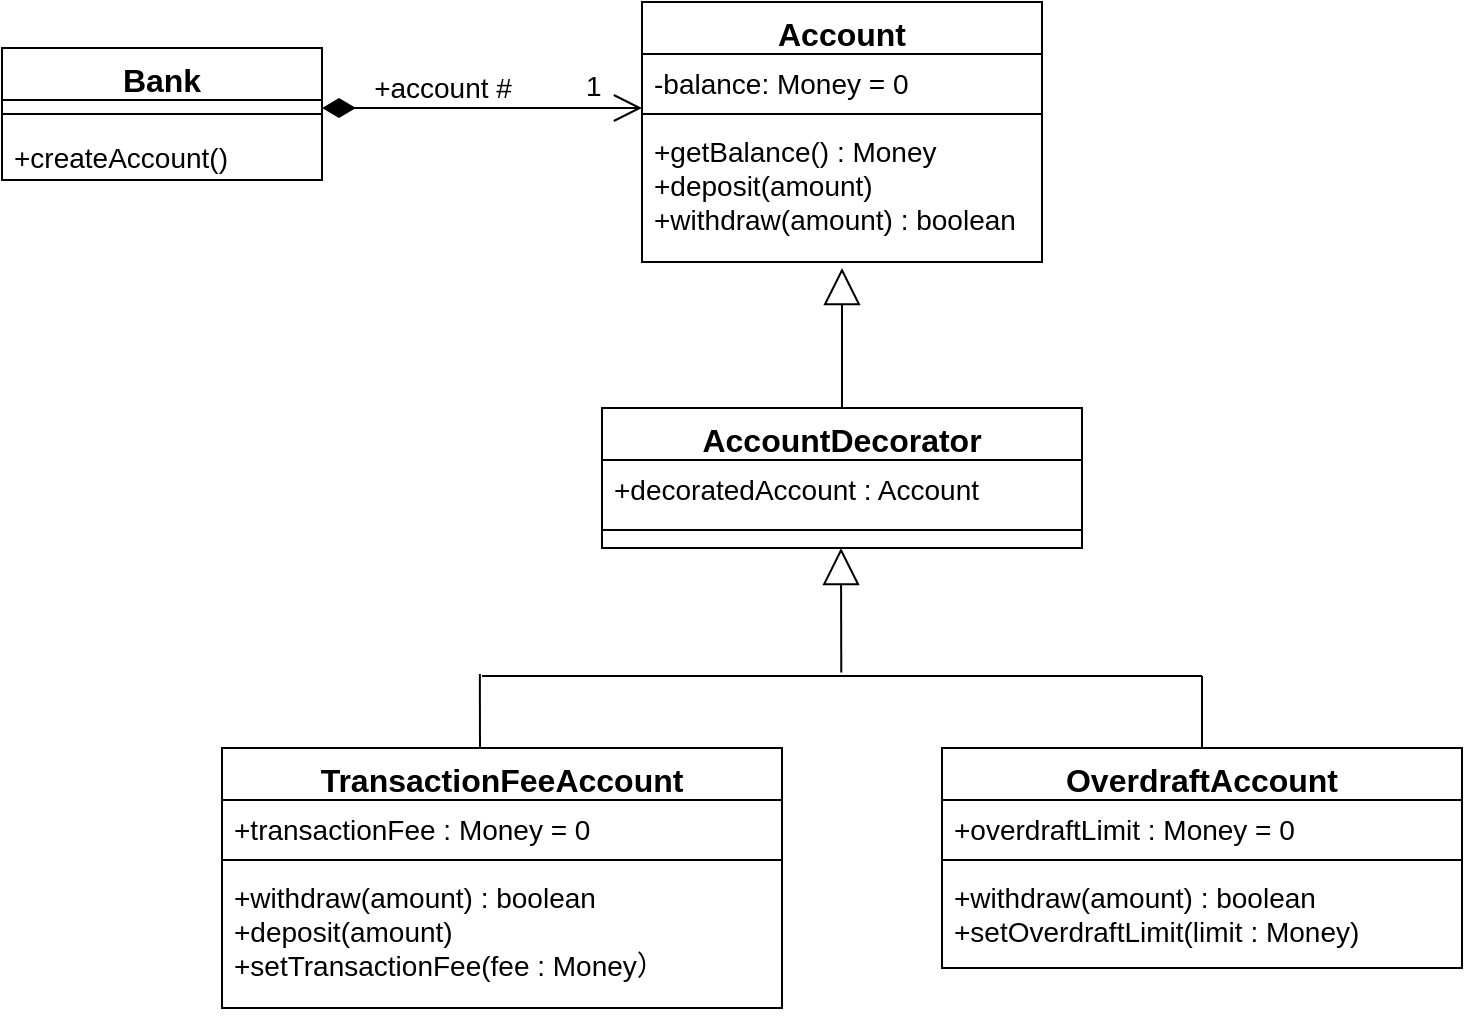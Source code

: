 <mxfile version="20.0.1" type="github">
  <diagram id="C5RBs43oDa-KdzZeNtuy" name="Page-1">
    <mxGraphModel dx="1038" dy="571" grid="1" gridSize="10" guides="1" tooltips="1" connect="1" arrows="1" fold="1" page="1" pageScale="1" pageWidth="827" pageHeight="1169" math="0" shadow="0">
      <root>
        <mxCell id="WIyWlLk6GJQsqaUBKTNV-0" />
        <mxCell id="WIyWlLk6GJQsqaUBKTNV-1" parent="WIyWlLk6GJQsqaUBKTNV-0" />
        <mxCell id="wfDCeTnzt-f3vH0i8Z8c-0" value="Bank" style="swimlane;fontStyle=1;align=center;verticalAlign=top;childLayout=stackLayout;horizontal=1;startSize=26;horizontalStack=0;resizeParent=1;resizeParentMax=0;resizeLast=0;collapsible=1;marginBottom=0;fontSize=16;" vertex="1" parent="WIyWlLk6GJQsqaUBKTNV-1">
          <mxGeometry x="80" y="370" width="160" height="66" as="geometry" />
        </mxCell>
        <mxCell id="wfDCeTnzt-f3vH0i8Z8c-2" value="" style="line;strokeWidth=1;fillColor=none;align=left;verticalAlign=middle;spacingTop=-1;spacingLeft=3;spacingRight=3;rotatable=0;labelPosition=right;points=[];portConstraint=eastwest;" vertex="1" parent="wfDCeTnzt-f3vH0i8Z8c-0">
          <mxGeometry y="26" width="160" height="14" as="geometry" />
        </mxCell>
        <mxCell id="wfDCeTnzt-f3vH0i8Z8c-3" value="+createAccount()" style="text;strokeColor=none;fillColor=none;align=left;verticalAlign=top;spacingLeft=4;spacingRight=4;overflow=hidden;rotatable=0;points=[[0,0.5],[1,0.5]];portConstraint=eastwest;fontSize=14;" vertex="1" parent="wfDCeTnzt-f3vH0i8Z8c-0">
          <mxGeometry y="40" width="160" height="26" as="geometry" />
        </mxCell>
        <mxCell id="wfDCeTnzt-f3vH0i8Z8c-4" value="1" style="endArrow=open;html=1;endSize=12;startArrow=diamondThin;startSize=14;startFill=1;edgeStyle=orthogonalEdgeStyle;align=left;verticalAlign=bottom;rounded=0;fontSize=14;" edge="1" parent="WIyWlLk6GJQsqaUBKTNV-1">
          <mxGeometry x="0.625" relative="1" as="geometry">
            <mxPoint x="240" y="400" as="sourcePoint" />
            <mxPoint x="400" y="400" as="targetPoint" />
            <Array as="points">
              <mxPoint x="310" y="400" />
              <mxPoint x="310" y="400" />
            </Array>
            <mxPoint as="offset" />
          </mxGeometry>
        </mxCell>
        <mxCell id="wfDCeTnzt-f3vH0i8Z8c-5" value="+account #" style="text;html=1;align=center;verticalAlign=middle;resizable=0;points=[];autosize=1;strokeColor=none;fillColor=none;fontSize=14;" vertex="1" parent="WIyWlLk6GJQsqaUBKTNV-1">
          <mxGeometry x="260" y="380" width="80" height="20" as="geometry" />
        </mxCell>
        <mxCell id="wfDCeTnzt-f3vH0i8Z8c-6" value="Account" style="swimlane;fontStyle=1;align=center;verticalAlign=top;childLayout=stackLayout;horizontal=1;startSize=26;horizontalStack=0;resizeParent=1;resizeParentMax=0;resizeLast=0;collapsible=1;marginBottom=0;fontSize=16;" vertex="1" parent="WIyWlLk6GJQsqaUBKTNV-1">
          <mxGeometry x="400" y="347" width="200" height="130" as="geometry" />
        </mxCell>
        <mxCell id="wfDCeTnzt-f3vH0i8Z8c-7" value="-balance: Money = 0" style="text;strokeColor=none;fillColor=none;align=left;verticalAlign=top;spacingLeft=4;spacingRight=4;overflow=hidden;rotatable=0;points=[[0,0.5],[1,0.5]];portConstraint=eastwest;fontSize=14;" vertex="1" parent="wfDCeTnzt-f3vH0i8Z8c-6">
          <mxGeometry y="26" width="200" height="26" as="geometry" />
        </mxCell>
        <mxCell id="wfDCeTnzt-f3vH0i8Z8c-8" value="" style="line;strokeWidth=1;fillColor=none;align=left;verticalAlign=middle;spacingTop=-1;spacingLeft=3;spacingRight=3;rotatable=0;labelPosition=right;points=[];portConstraint=eastwest;fontSize=14;" vertex="1" parent="wfDCeTnzt-f3vH0i8Z8c-6">
          <mxGeometry y="52" width="200" height="8" as="geometry" />
        </mxCell>
        <mxCell id="wfDCeTnzt-f3vH0i8Z8c-9" value="+getBalance() : Money&#xa;+deposit(amount)&#xa;+withdraw(amount) : boolean&#xa;" style="text;strokeColor=none;fillColor=none;align=left;verticalAlign=top;spacingLeft=4;spacingRight=4;overflow=hidden;rotatable=0;points=[[0,0.5],[1,0.5]];portConstraint=eastwest;fontSize=14;" vertex="1" parent="wfDCeTnzt-f3vH0i8Z8c-6">
          <mxGeometry y="60" width="200" height="70" as="geometry" />
        </mxCell>
        <mxCell id="wfDCeTnzt-f3vH0i8Z8c-10" value="AccountDecorator" style="swimlane;fontStyle=1;align=center;verticalAlign=top;childLayout=stackLayout;horizontal=1;startSize=26;horizontalStack=0;resizeParent=1;resizeParentMax=0;resizeLast=0;collapsible=1;marginBottom=0;fontSize=16;" vertex="1" parent="WIyWlLk6GJQsqaUBKTNV-1">
          <mxGeometry x="380" y="550" width="240" height="70" as="geometry" />
        </mxCell>
        <mxCell id="wfDCeTnzt-f3vH0i8Z8c-11" value="+decoratedAccount : Account" style="text;strokeColor=none;fillColor=none;align=left;verticalAlign=top;spacingLeft=4;spacingRight=4;overflow=hidden;rotatable=0;points=[[0,0.5],[1,0.5]];portConstraint=eastwest;fontSize=14;" vertex="1" parent="wfDCeTnzt-f3vH0i8Z8c-10">
          <mxGeometry y="26" width="240" height="26" as="geometry" />
        </mxCell>
        <mxCell id="wfDCeTnzt-f3vH0i8Z8c-12" value="" style="line;strokeWidth=1;fillColor=none;align=left;verticalAlign=middle;spacingTop=-1;spacingLeft=3;spacingRight=3;rotatable=0;labelPosition=right;points=[];portConstraint=eastwest;fontSize=16;" vertex="1" parent="wfDCeTnzt-f3vH0i8Z8c-10">
          <mxGeometry y="52" width="240" height="18" as="geometry" />
        </mxCell>
        <mxCell id="wfDCeTnzt-f3vH0i8Z8c-14" value="TransactionFeeAccount" style="swimlane;fontStyle=1;align=center;verticalAlign=top;childLayout=stackLayout;horizontal=1;startSize=26;horizontalStack=0;resizeParent=1;resizeParentMax=0;resizeLast=0;collapsible=1;marginBottom=0;fontSize=16;" vertex="1" parent="WIyWlLk6GJQsqaUBKTNV-1">
          <mxGeometry x="190" y="720" width="280" height="130" as="geometry" />
        </mxCell>
        <mxCell id="wfDCeTnzt-f3vH0i8Z8c-15" value="+transactionFee : Money = 0" style="text;strokeColor=none;fillColor=none;align=left;verticalAlign=top;spacingLeft=4;spacingRight=4;overflow=hidden;rotatable=0;points=[[0,0.5],[1,0.5]];portConstraint=eastwest;fontSize=14;" vertex="1" parent="wfDCeTnzt-f3vH0i8Z8c-14">
          <mxGeometry y="26" width="280" height="26" as="geometry" />
        </mxCell>
        <mxCell id="wfDCeTnzt-f3vH0i8Z8c-16" value="" style="line;strokeWidth=1;fillColor=none;align=left;verticalAlign=middle;spacingTop=-1;spacingLeft=3;spacingRight=3;rotatable=0;labelPosition=right;points=[];portConstraint=eastwest;fontSize=14;" vertex="1" parent="wfDCeTnzt-f3vH0i8Z8c-14">
          <mxGeometry y="52" width="280" height="8" as="geometry" />
        </mxCell>
        <mxCell id="wfDCeTnzt-f3vH0i8Z8c-17" value="+withdraw(amount) : boolean&#xa;+deposit(amount)&#xa;+setTransactionFee(fee : Money）&#xa;&#xa;" style="text;strokeColor=none;fillColor=none;align=left;verticalAlign=top;spacingLeft=4;spacingRight=4;overflow=hidden;rotatable=0;points=[[0,0.5],[1,0.5]];portConstraint=eastwest;fontSize=14;" vertex="1" parent="wfDCeTnzt-f3vH0i8Z8c-14">
          <mxGeometry y="60" width="280" height="70" as="geometry" />
        </mxCell>
        <mxCell id="wfDCeTnzt-f3vH0i8Z8c-18" value="OverdraftAccount" style="swimlane;fontStyle=1;align=center;verticalAlign=top;childLayout=stackLayout;horizontal=1;startSize=26;horizontalStack=0;resizeParent=1;resizeParentMax=0;resizeLast=0;collapsible=1;marginBottom=0;fontSize=16;" vertex="1" parent="WIyWlLk6GJQsqaUBKTNV-1">
          <mxGeometry x="550" y="720" width="260" height="110" as="geometry" />
        </mxCell>
        <mxCell id="wfDCeTnzt-f3vH0i8Z8c-19" value="+overdraftLimit : Money = 0" style="text;strokeColor=none;fillColor=none;align=left;verticalAlign=top;spacingLeft=4;spacingRight=4;overflow=hidden;rotatable=0;points=[[0,0.5],[1,0.5]];portConstraint=eastwest;fontSize=14;" vertex="1" parent="wfDCeTnzt-f3vH0i8Z8c-18">
          <mxGeometry y="26" width="260" height="26" as="geometry" />
        </mxCell>
        <mxCell id="wfDCeTnzt-f3vH0i8Z8c-20" value="" style="line;strokeWidth=1;fillColor=none;align=left;verticalAlign=middle;spacingTop=-1;spacingLeft=3;spacingRight=3;rotatable=0;labelPosition=right;points=[];portConstraint=eastwest;fontSize=14;" vertex="1" parent="wfDCeTnzt-f3vH0i8Z8c-18">
          <mxGeometry y="52" width="260" height="8" as="geometry" />
        </mxCell>
        <mxCell id="wfDCeTnzt-f3vH0i8Z8c-21" value="+withdraw(amount) : boolean&#xa;+setOverdraftLimit(limit : Money)" style="text;strokeColor=none;fillColor=none;align=left;verticalAlign=top;spacingLeft=4;spacingRight=4;overflow=hidden;rotatable=0;points=[[0,0.5],[1,0.5]];portConstraint=eastwest;fontSize=14;" vertex="1" parent="wfDCeTnzt-f3vH0i8Z8c-18">
          <mxGeometry y="60" width="260" height="50" as="geometry" />
        </mxCell>
        <mxCell id="wfDCeTnzt-f3vH0i8Z8c-23" value="" style="endArrow=block;endSize=16;endFill=0;html=1;rounded=0;fontSize=14;exitX=0.5;exitY=0;exitDx=0;exitDy=0;" edge="1" parent="WIyWlLk6GJQsqaUBKTNV-1" source="wfDCeTnzt-f3vH0i8Z8c-10">
          <mxGeometry width="160" relative="1" as="geometry">
            <mxPoint x="490" y="520" as="sourcePoint" />
            <mxPoint x="500" y="480" as="targetPoint" />
          </mxGeometry>
        </mxCell>
        <mxCell id="wfDCeTnzt-f3vH0i8Z8c-25" value="" style="endArrow=block;endSize=16;endFill=0;html=1;rounded=0;fontSize=14;exitX=0.499;exitY=0.275;exitDx=0;exitDy=0;exitPerimeter=0;" edge="1" parent="WIyWlLk6GJQsqaUBKTNV-1" source="wfDCeTnzt-f3vH0i8Z8c-26">
          <mxGeometry width="160" relative="1" as="geometry">
            <mxPoint x="500" y="680" as="sourcePoint" />
            <mxPoint x="499.5" y="620" as="targetPoint" />
          </mxGeometry>
        </mxCell>
        <mxCell id="wfDCeTnzt-f3vH0i8Z8c-26" value="" style="line;strokeWidth=1;fillColor=none;align=left;verticalAlign=middle;spacingTop=-1;spacingLeft=3;spacingRight=3;rotatable=0;labelPosition=right;points=[];portConstraint=eastwest;fontFamily=Helvetica;fontSize=14;fontColor=default;" vertex="1" parent="WIyWlLk6GJQsqaUBKTNV-1">
          <mxGeometry x="320" y="680" width="360" height="8" as="geometry" />
        </mxCell>
        <mxCell id="wfDCeTnzt-f3vH0i8Z8c-28" value="" style="endArrow=none;html=1;rounded=0;labelBackgroundColor=default;fontFamily=Helvetica;fontSize=14;fontColor=default;strokeColor=default;shape=connector;entryX=-0.003;entryY=0.375;entryDx=0;entryDy=0;entryPerimeter=0;" edge="1" parent="WIyWlLk6GJQsqaUBKTNV-1" target="wfDCeTnzt-f3vH0i8Z8c-26">
          <mxGeometry width="50" height="50" relative="1" as="geometry">
            <mxPoint x="319" y="720" as="sourcePoint" />
            <mxPoint x="320" y="690" as="targetPoint" />
          </mxGeometry>
        </mxCell>
        <mxCell id="wfDCeTnzt-f3vH0i8Z8c-29" value="" style="endArrow=none;html=1;rounded=0;labelBackgroundColor=default;fontFamily=Helvetica;fontSize=14;fontColor=default;strokeColor=default;shape=connector;entryX=0.5;entryY=0;entryDx=0;entryDy=0;" edge="1" parent="WIyWlLk6GJQsqaUBKTNV-1" target="wfDCeTnzt-f3vH0i8Z8c-18">
          <mxGeometry width="50" height="50" relative="1" as="geometry">
            <mxPoint x="680" y="684" as="sourcePoint" />
            <mxPoint x="679.92" y="653" as="targetPoint" />
          </mxGeometry>
        </mxCell>
      </root>
    </mxGraphModel>
  </diagram>
</mxfile>
